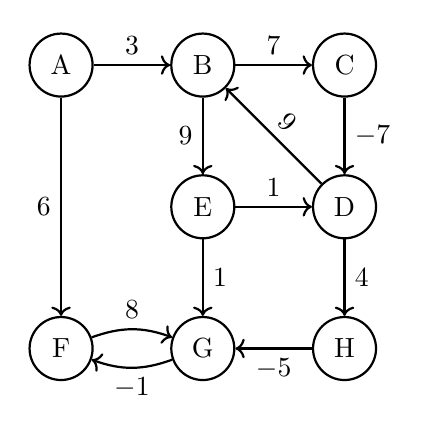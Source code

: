 \begin{tikzpicture}[style=thick,scale=0.9]
\tikzstyle{vertex}=[draw, circle, fill=white, inner sep=0pt, minimum size=8mm]

\node[vertex] (A) at (-2, 2) {A};
\node[vertex] (B) at ( 0, 2) {B};
\node[vertex] (C) at ( 2, 2) {C};
\node[vertex] (D) at ( 2, 0) {D};
\node[vertex] (E) at ( 0, 0) {E};
\node[vertex] (F) at (-2,-2) {F};
\node[vertex] (G) at ( 0,-2) {G};
\node[vertex] (H) at ( 2,-2) {H};

\draw[->] (A) -- (B)
    node [above, midway] {$3$};
\draw[->] (A) -- (F)
    node [left, midway] {$6$};
\draw[->] (B) -- (C)
    node [above, midway] {$7$};
\draw[->] (B) -- (E)
    node [left, midway] {$9$};
\draw[->] (C) -- (D)
    node [right, midway] {$-7$};
\draw[->] (D) -- (B)
    node [above, midway, sloped] {$9$};
\draw[->] (D) -- (H)
    node [right, midway] {$4$};
\draw[->] (E) -- (D)
    node [above, midway] {$1$};
\draw[->] (E) -- (G)
    node [right, midway] {$1$};
\draw[->] (F) to[bend left=20] node [above, midway] {$8$} (G);
\draw[->] (G) to[bend left=20] node [below, midway] {$-1$} (F);
\draw[->] (H) -- (G)
    node [below, midway] {$-5$};
\end{tikzpicture}
